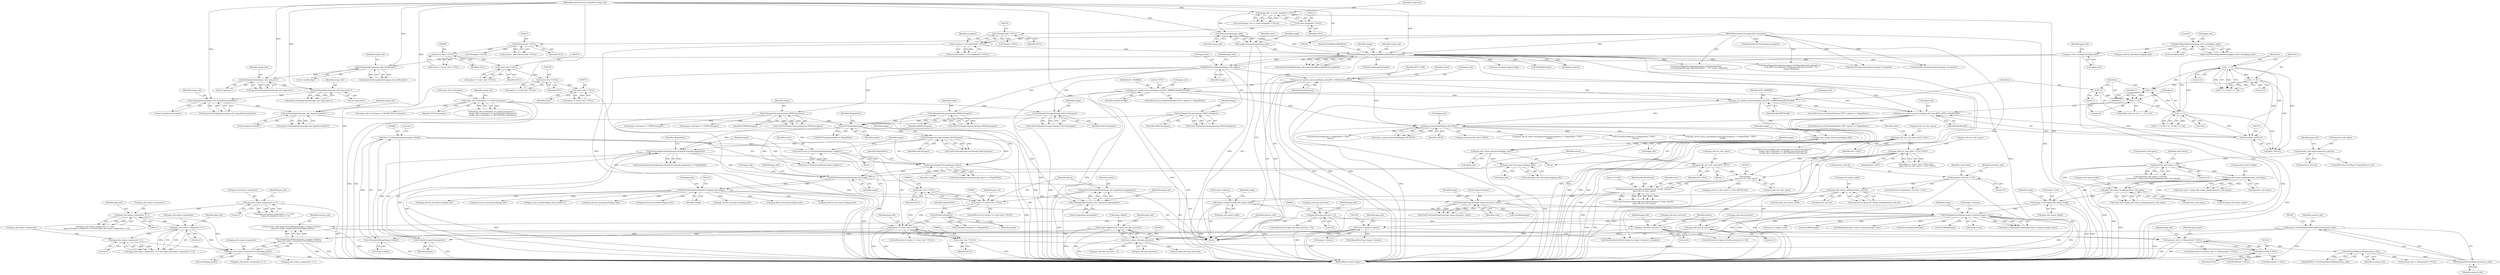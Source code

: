 digraph "0_ImageMagick_58cf5bf4fade82e3b510e8f3463a967278a3e410@pointer" {
"1001842" [label="(Call,memory_info=RelinquishVirtualMemory(memory_info))"];
"1001844" [label="(Call,RelinquishVirtualMemory(memory_info))"];
"1001136" [label="(Call,GetVirtualMemoryBlob(memory_info))"];
"1001120" [label="(Call,memory_info == (MemoryInfo *) NULL)"];
"1001104" [label="(Call,memory_info=AcquireVirtualMemory((size_t) image->columns,\n    jpeg_info.output_components*sizeof(*jpeg_pixels)))"];
"1001106" [label="(Call,AcquireVirtualMemory((size_t) image->columns,\n    jpeg_info.output_components*sizeof(*jpeg_pixels)))"];
"1001107" [label="(Call,(size_t) image->columns)"];
"1001054" [label="(Call,SetImageExtent(image,image->columns,image->rows))"];
"1001031" [label="(Call,SetImageProperty(image,\"jpeg:colorspace\",value))"];
"1001014" [label="(Call,JPEGSetImageSamplingFactor(&jpeg_info,image))"];
"1001010" [label="(Call,JPEGSetImageQuality(&jpeg_info,image))"];
"1000828" [label="(Call,jpeg_start_decompress(&jpeg_info))"];
"1000385" [label="(Call,jpeg_read_header(&jpeg_info,TRUE))"];
"1000372" [label="(Call,jpeg_set_marker_processor(&jpeg_info,(int) (JPEG_APP0+i),ReadProfile))"];
"1000329" [label="(Call,jpeg_set_marker_processor(&jpeg_info,ICC_MARKER,ReadICCProfile))"];
"1000313" [label="(Call,jpeg_set_marker_processor(&jpeg_info,JPEG_COM,ReadComment))"];
"1000309" [label="(Call,JPEGSourceManager(&jpeg_info,image))"];
"1000306" [label="(Call,jpeg_create_decompress(&jpeg_info))"];
"1000207" [label="(Call,ResetMagickMemory(&jpeg_info,0,sizeof(jpeg_info)))"];
"1000179" [label="(Call,OpenBlob(image_info,image,ReadBinaryBlobMode,exception))"];
"1000175" [label="(Call,AcquireImage(image_info))"];
"1000129" [label="(Call,image_info != (const ImageInfo *) NULL)"];
"1000108" [label="(MethodParameterIn,const ImageInfo *image_info)"];
"1000131" [label="(Call,(const ImageInfo *) NULL)"];
"1000173" [label="(Call,image=AcquireImage(image_info))"];
"1000156" [label="(Call,exception != (ExceptionInfo *) NULL)"];
"1000109" [label="(MethodParameterIn,ExceptionInfo *exception)"];
"1000158" [label="(Call,(ExceptionInfo *) NULL)"];
"1000340" [label="(Call,jpeg_set_marker_processor(&jpeg_info,IPTC_MARKER,ReadIPTCProfile))"];
"1000375" [label="(Call,(int) (JPEG_APP0+i))"];
"1000360" [label="(Call,i != 13)"];
"1000356" [label="(Call,i != 2)"];
"1000349" [label="(Call,i < 16)"];
"1000352" [label="(Call,i++)"];
"1000363" [label="(Call,i != 14)"];
"1000346" [label="(Call,i=1)"];
"1000600" [label="(Call,jpeg_calc_output_dimensions(&jpeg_info))"];
"1000528" [label="(Call,jpeg_calc_output_dimensions(&jpeg_info))"];
"1000894" [label="(Call,IsITUFaxImage(image))"];
"1000880" [label="(Call,SetImageColorspace(image,YCbCrColorspace))"];
"1000391" [label="(Call,image_info->colorspace == YCbCrColorspace)"];
"1000864" [label="(Call,SetImageColorspace(image,sRGBColorspace))"];
"1000872" [label="(Call,SetImageColorspace(image,GRAYColorspace))"];
"1000888" [label="(Call,SetImageColorspace(image,CMYKColorspace))"];
"1000950" [label="(Call,AcquireImageColormap(image,colors))"];
"1000916" [label="(Call,AcquireImageColormap(image,StringToUnsignedLong(option)))"];
"1000900" [label="(Call,SetImageColorspace(image,LabColorspace))"];
"1000918" [label="(Call,StringToUnsignedLong(option))"];
"1000909" [label="(Call,option != (const char *) NULL)"];
"1000810" [label="(Call,option != (const char *) NULL)"];
"1000804" [label="(Call,option=GetImageOption(image_info,\"jpeg:fancy-upsampling\"))"];
"1000806" [label="(Call,GetImageOption(image_info,\"jpeg:fancy-upsampling\"))"];
"1000724" [label="(Call,GetImageOption(image_info,\"jpeg:dct-method\"))"];
"1000697" [label="(Call,GetImageOption(image_info,\"jpeg:block-smoothing\"))"];
"1000672" [label="(Call,GetImageOption(image_info,\"jpeg:colors\"))"];
"1000490" [label="(Call,GetImageOption(image_info,\"jpeg:size\"))"];
"1000320" [label="(Call,GetImageOption(image_info,\"profile:skip\"))"];
"1000812" [label="(Call,(const char *) NULL)"];
"1000730" [label="(Call,(const char *) NULL)"];
"1000703" [label="(Call,(const char *) NULL)"];
"1000678" [label="(Call,(const char *) NULL)"];
"1000497" [label="(Call,(const char *) NULL)"];
"1000232" [label="(Call,(MemoryInfo *) NULL)"];
"1000821" [label="(Call,IsStringTrue(option))"];
"1000911" [label="(Call,(const char *) NULL)"];
"1000938" [label="(Call,colors=(size_t) GetQuantumRange(image->depth)+1)"];
"1000941" [label="(Call,(size_t) GetQuantumRange(image->depth))"];
"1000943" [label="(Call,GetQuantumRange(image->depth))"];
"1000845" [label="(Call,image->depth=(size_t) jpeg_info.data_precision)"];
"1000849" [label="(Call,(size_t) jpeg_info.data_precision)"];
"1000660" [label="(Call,jpeg_info.data_precision == 16)"];
"1000643" [label="(Call,jpeg_info.data_precision > 8)"];
"1000665" [label="(Call,jpeg_info.data_precision=12)"];
"1001020" [label="(Call,FormatLocaleString(value,MaxTextExtent,\"%.20g\",(double)\n    jpeg_info.out_color_space))"];
"1001024" [label="(Call,(double)\n    jpeg_info.out_color_space)"];
"1000903" [label="(Call,jpeg_info.out_color_space=JCS_YCbCr)"];
"1000500" [label="(Call,jpeg_info.out_color_space != JCS_YCbCr)"];
"1000407" [label="(Call,jpeg_info.out_color_space=JCS_YCbCr)"];
"1000831" [label="(Call,image->columns=jpeg_info.output_width)"];
"1000556" [label="(Call,jpeg_info.output_width/geometry_info.rho)"];
"1000549" [label="(Call,geometry_info.rho != 0.0)"];
"1000838" [label="(Call,image->rows=jpeg_info.output_height)"];
"1000572" [label="(Call,jpeg_info.output_height/geometry_info.sigma)"];
"1000565" [label="(Call,geometry_info.sigma != 0.0)"];
"1000521" [label="(Call,geometry_info.sigma=geometry_info.rho)"];
"1000581" [label="(Call,jpeg_info.output_height/geometry_info.sigma)"];
"1001112" [label="(Call,jpeg_info.output_components*sizeof(*jpeg_pixels))"];
"1001087" [label="(Call,jpeg_info.output_components != 3)"];
"1001081" [label="(Call,jpeg_info.output_components != 1)"];
"1000926" [label="(Call,jpeg_info.output_components == 1)"];
"1001092" [label="(Call,jpeg_info.output_components != 4)"];
"1001122" [label="(Call,(MemoryInfo *) NULL)"];
"1000943" [label="(Call,GetQuantumRange(image->depth))"];
"1001134" [label="(Call,(JSAMPLE *) GetVirtualMemoryBlob(memory_info))"];
"1000315" [label="(Identifier,jpeg_info)"];
"1000673" [label="(Identifier,image_info)"];
"1000835" [label="(Call,jpeg_info.output_width)"];
"1001853" [label="(MethodReturn,static Image *)"];
"1000556" [label="(Call,jpeg_info.output_width/geometry_info.rho)"];
"1000373" [label="(Call,&jpeg_info)"];
"1000395" [label="(Identifier,YCbCrColorspace)"];
"1000928" [label="(Identifier,jpeg_info)"];
"1000667" [label="(Identifier,jpeg_info)"];
"1001094" [label="(Identifier,jpeg_info)"];
"1000521" [label="(Call,geometry_info.sigma=geometry_info.rho)"];
"1000497" [label="(Call,(const char *) NULL)"];
"1001098" [label="(Call,jpeg_destroy_decompress(&jpeg_info))"];
"1001109" [label="(Call,image->columns)"];
"1000334" [label="(ControlStructure,if (IsOptionMember(\"IPTC\",option) == MagickFalse))"];
"1001067" [label="(Call,jpeg_destroy_decompress(&jpeg_info))"];
"1001087" [label="(Call,jpeg_info.output_components != 3)"];
"1000386" [label="(Call,&jpeg_info)"];
"1000525" [label="(Call,geometry_info.rho)"];
"1000392" [label="(Call,image_info->colorspace)"];
"1000919" [label="(Identifier,option)"];
"1000949" [label="(Call,AcquireImageColormap(image,colors) == MagickFalse)"];
"1000842" [label="(Call,jpeg_info.output_height)"];
"1000811" [label="(Identifier,option)"];
"1000953" [label="(Identifier,MagickFalse)"];
"1000579" [label="(Call,scale_factor=jpeg_info.output_height/geometry_info.sigma)"];
"1000581" [label="(Call,jpeg_info.output_height/geometry_info.sigma)"];
"1000682" [label="(Call,jpeg_info.quantize_colors=TRUE)"];
"1000888" [label="(Call,SetImageColorspace(image,CMYKColorspace))"];
"1000211" [label="(Call,sizeof(jpeg_info))"];
"1000323" [label="(ControlStructure,if (IsOptionMember(\"ICC\",option) == MagickFalse))"];
"1000353" [label="(Identifier,i)"];
"1000699" [label="(Literal,\"jpeg:block-smoothing\")"];
"1000560" [label="(Call,geometry_info.rho)"];
"1000806" [label="(Call,GetImageOption(image_info,\"jpeg:fancy-upsampling\"))"];
"1000642" [label="(ControlStructure,if (jpeg_info.data_precision > 8))"];
"1000383" [label="(Call,(ssize_t) jpeg_read_header(&jpeg_info,TRUE))"];
"1001018" [label="(Call,(void) FormatLocaleString(value,MaxTextExtent,\"%.20g\",(double)\n    jpeg_info.out_color_space))"];
"1000358" [label="(Literal,2)"];
"1000337" [label="(Literal,\"IPTC\")"];
"1000566" [label="(Call,geometry_info.sigma)"];
"1000821" [label="(Call,IsStringTrue(option))"];
"1000129" [label="(Call,image_info != (const ImageInfo *) NULL)"];
"1000659" [label="(ControlStructure,if (jpeg_info.data_precision == 16))"];
"1000706" [label="(Call,jpeg_info.do_block_smoothing=IsStringTrue(option) != MagickFalse ? TRUE :\n      FALSE)"];
"1000314" [label="(Call,&jpeg_info)"];
"1000344" [label="(Identifier,ReadIPTCProfile)"];
"1000917" [label="(Identifier,image)"];
"1000872" [label="(Call,SetImageColorspace(image,GRAYColorspace))"];
"1000234" [label="(Identifier,NULL)"];
"1001120" [label="(Call,memory_info == (MemoryInfo *) NULL)"];
"1001848" [label="(Call,CloseBlob(image))"];
"1001128" [label="(Identifier,jpeg_info)"];
"1000904" [label="(Call,jpeg_info.out_color_space)"];
"1000515" [label="(ControlStructure,if ((flags & SigmaValue) == 0))"];
"1000411" [label="(Identifier,JCS_YCbCr)"];
"1001112" [label="(Call,jpeg_info.output_components*sizeof(*jpeg_pixels))"];
"1000530" [label="(Identifier,jpeg_info)"];
"1000951" [label="(Identifier,image)"];
"1000665" [label="(Call,jpeg_info.data_precision=12)"];
"1000490" [label="(Call,GetImageOption(image_info,\"jpeg:size\"))"];
"1000728" [label="(Call,option != (const char *) NULL)"];
"1001059" [label="(Call,image->rows)"];
"1000528" [label="(Call,jpeg_calc_output_dimensions(&jpeg_info))"];
"1000340" [label="(Call,jpeg_set_marker_processor(&jpeg_info,IPTC_MARKER,ReadIPTCProfile))"];
"1001096" [label="(Literal,4)"];
"1000909" [label="(Call,option != (const char *) NULL)"];
"1000804" [label="(Call,option=GetImageOption(image_info,\"jpeg:fancy-upsampling\"))"];
"1000829" [label="(Call,&jpeg_info)"];
"1000311" [label="(Identifier,jpeg_info)"];
"1000913" [label="(Identifier,NULL)"];
"1001373" [label="(Call,jpeg_read_scanlines(&jpeg_info,scanline,1))"];
"1001121" [label="(Identifier,memory_info)"];
"1000882" [label="(Identifier,YCbCrColorspace)"];
"1000725" [label="(Identifier,image_info)"];
"1000839" [label="(Call,image->rows)"];
"1000643" [label="(Call,jpeg_info.data_precision > 8)"];
"1000840" [label="(Identifier,image)"];
"1000644" [label="(Call,jpeg_info.data_precision)"];
"1000492" [label="(Literal,\"jpeg:size\")"];
"1001136" [label="(Call,GetVirtualMemoryBlob(memory_info))"];
"1000133" [label="(Identifier,NULL)"];
"1000726" [label="(Literal,\"jpeg:dct-method\")"];
"1001000" [label="(Call,(int) jpeg_info.output_width)"];
"1001107" [label="(Call,(size_t) image->columns)"];
"1000205" [label="(Call,(void) ResetMagickMemory(&jpeg_info,0,sizeof(jpeg_info)))"];
"1000661" [label="(Call,jpeg_info.data_precision)"];
"1000730" [label="(Call,(const char *) NULL)"];
"1000910" [label="(Identifier,option)"];
"1001113" [label="(Call,jpeg_info.output_components)"];
"1000316" [label="(Identifier,JPEG_COM)"];
"1000351" [label="(Literal,16)"];
"1000499" [label="(Identifier,NULL)"];
"1000307" [label="(Call,&jpeg_info)"];
"1001070" [label="(Call,InheritException(exception,&image->exception))"];
"1000363" [label="(Call,i != 14)"];
"1000807" [label="(Identifier,image_info)"];
"1000831" [label="(Call,image->columns=jpeg_info.output_width)"];
"1001147" [label="(Call,memory_info != (MemoryInfo *) NULL)"];
"1001032" [label="(Identifier,image)"];
"1000927" [label="(Call,jpeg_info.output_components)"];
"1000375" [label="(Call,(int) (JPEG_APP0+i))"];
"1000191" [label="(Call,DestroyImageList(image))"];
"1001042" [label="(Call,jpeg_destroy_decompress(&jpeg_info))"];
"1001156" [label="(Call,jpeg_destroy_decompress(&jpeg_info))"];
"1001397" [label="(Call,QueueAuthenticPixels(image,0,y,image->columns,1,exception))"];
"1000529" [label="(Call,&jpeg_info)"];
"1001080" [label="(Call,(jpeg_info.output_components != 1) &&\n      (jpeg_info.output_components != 3) && (jpeg_info.output_components != 4))"];
"1000925" [label="(Call,(jpeg_info.output_components == 1) &&\n      (jpeg_info.quantize_colors == 0))"];
"1000810" [label="(Call,option != (const char *) NULL)"];
"1000647" [label="(Literal,8)"];
"1000182" [label="(Identifier,ReadBinaryBlobMode)"];
"1000732" [label="(Identifier,NULL)"];
"1000832" [label="(Call,image->columns)"];
"1000491" [label="(Identifier,image_info)"];
"1000940" [label="(Call,(size_t) GetQuantumRange(image->depth)+1)"];
"1001015" [label="(Call,&jpeg_info)"];
"1001104" [label="(Call,memory_info=AcquireVirtualMemory((size_t) image->columns,\n    jpeg_info.output_components*sizeof(*jpeg_pixels)))"];
"1001093" [label="(Call,jpeg_info.output_components)"];
"1000348" [label="(Literal,1)"];
"1001052" [label="(Call,status=SetImageExtent(image,image->columns,image->rows))"];
"1000900" [label="(Call,SetImageColorspace(image,LabColorspace))"];
"1000382" [label="(Identifier,i)"];
"1000341" [label="(Call,&jpeg_info)"];
"1000695" [label="(Call,option=GetImageOption(image_info,\"jpeg:block-smoothing\"))"];
"1000710" [label="(Call,IsStringTrue(option) != MagickFalse ? TRUE :\n      FALSE)"];
"1000130" [label="(Identifier,image_info)"];
"1001845" [label="(Identifier,memory_info)"];
"1000916" [label="(Call,AcquireImageColormap(image,StringToUnsignedLong(option)))"];
"1000820" [label="(Call,IsStringTrue(option) != MagickFalse)"];
"1001010" [label="(Call,JPEGSetImageQuality(&jpeg_info,image))"];
"1000898" [label="(Call,(void) SetImageColorspace(image,LabColorspace))"];
"1000907" [label="(Identifier,JCS_YCbCr)"];
"1000678" [label="(Call,(const char *) NULL)"];
"1000870" [label="(Call,(void) SetImageColorspace(image,GRAYColorspace))"];
"1000847" [label="(Identifier,image)"];
"1000846" [label="(Call,image->depth)"];
"1001029" [label="(Call,(void) SetImageProperty(image,\"jpeg:colorspace\",value))"];
"1000805" [label="(Identifier,option)"];
"1000893" [label="(Call,IsITUFaxImage(image) != MagickFalse)"];
"1000181" [label="(Identifier,image)"];
"1001106" [label="(Call,AcquireVirtualMemory((size_t) image->columns,\n    jpeg_info.output_components*sizeof(*jpeg_pixels)))"];
"1000864" [label="(Call,SetImageColorspace(image,sRGBColorspace))"];
"1000356" [label="(Call,i != 2)"];
"1001011" [label="(Call,&jpeg_info)"];
"1000319" [label="(Identifier,option)"];
"1001021" [label="(Identifier,value)"];
"1000343" [label="(Identifier,IPTC_MARKER)"];
"1000703" [label="(Call,(const char *) NULL)"];
"1000210" [label="(Literal,0)"];
"1000391" [label="(Call,image_info->colorspace == YCbCrColorspace)"];
"1000672" [label="(Call,GetImageOption(image_info,\"jpeg:colors\"))"];
"1001005" [label="(Call,(int) jpeg_info.output_height)"];
"1000671" [label="(Identifier,option)"];
"1000650" [label="(Call,ThrowMagickException(exception,GetMagickModule(),OptionError,\n      \"12-bit JPEG not supported. Reducing pixel data to 8 bits\",\"`%s'\",\n      image->filename))"];
"1000208" [label="(Call,&jpeg_info)"];
"1001091" [label="(Literal,3)"];
"1000109" [label="(MethodParameterIn,ExceptionInfo *exception)"];
"1001105" [label="(Identifier,memory_info)"];
"1000360" [label="(Call,i != 13)"];
"1000355" [label="(Call,(i != 2) && (i != 13) && (i != 14))"];
"1001023" [label="(Literal,\"%.20g\")"];
"1000313" [label="(Call,jpeg_set_marker_processor(&jpeg_info,JPEG_COM,ReadComment))"];
"1000936" [label="(Block,)"];
"1001114" [label="(Identifier,jpeg_info)"];
"1000289" [label="(Call,InheritException(exception,&image->exception))"];
"1001014" [label="(Call,JPEGSetImageSamplingFactor(&jpeg_info,image))"];
"1000669" [label="(Literal,12)"];
"1000505" [label="(Block,)"];
"1000310" [label="(Call,&jpeg_info)"];
"1000500" [label="(Call,jpeg_info.out_color_space != JCS_YCbCr)"];
"1000947" [label="(Literal,1)"];
"1000862" [label="(Call,(void) SetImageColorspace(image,sRGBColorspace))"];
"1000600" [label="(Call,jpeg_calc_output_dimensions(&jpeg_info))"];
"1000573" [label="(Call,jpeg_info.output_height)"];
"1000110" [label="(Block,)"];
"1000701" [label="(Call,option != (const char *) NULL)"];
"1000664" [label="(Literal,16)"];
"1001089" [label="(Identifier,jpeg_info)"];
"1000155" [label="(Call,assert(exception != (ExceptionInfo *) NULL))"];
"1000345" [label="(ControlStructure,for (i=1; i < 16; i++))"];
"1000346" [label="(Call,i=1)"];
"1000413" [label="(Identifier,units)"];
"1000808" [label="(Literal,\"jpeg:fancy-upsampling\")"];
"1000108" [label="(MethodParameterIn,const ImageInfo *image_info)"];
"1001026" [label="(Call,jpeg_info.out_color_space)"];
"1000357" [label="(Identifier,i)"];
"1000569" [label="(Literal,0.0)"];
"1000557" [label="(Call,jpeg_info.output_width)"];
"1001031" [label="(Call,SetImageProperty(image,\"jpeg:colorspace\",value))"];
"1000555" [label="(Identifier,scale_factor)"];
"1000572" [label="(Call,jpeg_info.output_height/geometry_info.sigma)"];
"1000207" [label="(Call,ResetMagickMemory(&jpeg_info,0,sizeof(jpeg_info)))"];
"1000908" [label="(ControlStructure,if (option != (const char *) NULL))"];
"1001081" [label="(Call,jpeg_info.output_components != 1)"];
"1000407" [label="(Call,jpeg_info.out_color_space=JCS_YCbCr)"];
"1000660" [label="(Call,jpeg_info.data_precision == 16)"];
"1001034" [label="(Identifier,value)"];
"1000676" [label="(Call,option != (const char *) NULL)"];
"1000989" [label="(Call,(int) jpeg_info.data_precision)"];
"1000548" [label="(ControlStructure,if (geometry_info.rho != 0.0))"];
"1000501" [label="(Call,jpeg_info.out_color_space)"];
"1000321" [label="(Identifier,image_info)"];
"1000176" [label="(Identifier,image_info)"];
"1001116" [label="(Call,sizeof(*jpeg_pixels))"];
"1000815" [label="(Call,jpeg_info.do_fancy_upsampling=IsStringTrue(option) != MagickFalse ? TRUE :\n      FALSE)"];
"1000902" [label="(Identifier,LabColorspace)"];
"1000361" [label="(Identifier,i)"];
"1001092" [label="(Call,jpeg_info.output_components != 4)"];
"1001020" [label="(Call,FormatLocaleString(value,MaxTextExtent,\"%.20g\",(double)\n    jpeg_info.out_color_space))"];
"1000366" [label="(ControlStructure,if (IsOptionMember(\"APP\",option) == MagickFalse))"];
"1000939" [label="(Identifier,colors)"];
"1000697" [label="(Call,GetImageOption(image_info,\"jpeg:block-smoothing\"))"];
"1001122" [label="(Call,(MemoryInfo *) NULL)"];
"1001022" [label="(Identifier,MaxTextExtent)"];
"1001673" [label="(Call,image->colorspace != CMYKColorspace)"];
"1000160" [label="(Identifier,NULL)"];
"1000889" [label="(Identifier,image)"];
"1001418" [label="(Call,jpeg_info.data_precision > 8)"];
"1000232" [label="(Call,(MemoryInfo *) NULL)"];
"1000880" [label="(Call,SetImageColorspace(image,YCbCrColorspace))"];
"1000606" [label="(Identifier,image)"];
"1000359" [label="(Call,(i != 13) && (i != 14))"];
"1000567" [label="(Identifier,geometry_info)"];
"1000585" [label="(Call,geometry_info.sigma)"];
"1001625" [label="(Call,jpeg_info.output_components == 1)"];
"1001055" [label="(Identifier,image)"];
"1000662" [label="(Identifier,jpeg_info)"];
"1000886" [label="(Call,(void) SetImageColorspace(image,CMYKColorspace))"];
"1000553" [label="(Literal,0.0)"];
"1000372" [label="(Call,jpeg_set_marker_processor(&jpeg_info,(int) (JPEG_APP0+i),ReadProfile))"];
"1000809" [label="(ControlStructure,if (option != (const char *) NULL))"];
"1000533" [label="(Identifier,image)"];
"1001166" [label="(Call,(MagickSizeType) image->columns)"];
"1001013" [label="(Identifier,image)"];
"1000322" [label="(Literal,\"profile:skip\")"];
"1001126" [label="(Call,jpeg_destroy_decompress(&jpeg_info))"];
"1001438" [label="(Call,jpeg_info.output_components == 1)"];
"1000235" [label="(Call,error_manager.image=image)"];
"1001082" [label="(Call,jpeg_info.output_components)"];
"1000674" [label="(Literal,\"jpeg:colors\")"];
"1000849" [label="(Call,(size_t) jpeg_info.data_precision)"];
"1000564" [label="(Call,(geometry_info.sigma != 0.0) &&\n          (scale_factor > (jpeg_info.output_height/geometry_info.sigma)))"];
"1000495" [label="(Call,option != (const char *) NULL)"];
"1000230" [label="(Call,memory_info=(MemoryInfo *) NULL)"];
"1000347" [label="(Identifier,i)"];
"1000349" [label="(Call,i < 16)"];
"1000926" [label="(Call,jpeg_info.output_components == 1)"];
"1000399" [label="(Identifier,image_info)"];
"1000269" [label="(Call,CloseBlob(image))"];
"1000817" [label="(Identifier,jpeg_info)"];
"1001836" [label="(Call,jpeg_finish_decompress(&jpeg_info))"];
"1000698" [label="(Identifier,image_info)"];
"1000814" [label="(Identifier,NULL)"];
"1000175" [label="(Call,AcquireImage(image_info))"];
"1000504" [label="(Identifier,JCS_YCbCr)"];
"1000179" [label="(Call,OpenBlob(image_info,image,ReadBinaryBlobMode,exception))"];
"1000950" [label="(Call,AcquireImageColormap(image,colors))"];
"1001085" [label="(Literal,1)"];
"1001492" [label="(Call,image->colorspace != CMYKColorspace)"];
"1001360" [label="(Call,(ssize_t) image->rows)"];
"1000178" [label="(Identifier,status)"];
"1000895" [label="(Identifier,image)"];
"1000851" [label="(Call,jpeg_info.data_precision)"];
"1001149" [label="(Call,(MemoryInfo *) NULL)"];
"1000724" [label="(Call,GetImageOption(image_info,\"jpeg:dct-method\"))"];
"1000911" [label="(Call,(const char *) NULL)"];
"1000576" [label="(Call,geometry_info.sigma)"];
"1000722" [label="(Call,option=GetImageOption(image_info,\"jpeg:dct-method\"))"];
"1001024" [label="(Call,(double)\n    jpeg_info.out_color_space)"];
"1000897" [label="(Block,)"];
"1001839" [label="(Call,jpeg_destroy_decompress(&jpeg_info))"];
"1000930" [label="(Literal,1)"];
"1000333" [label="(Identifier,ReadICCProfile)"];
"1000570" [label="(Call,scale_factor > (jpeg_info.output_height/geometry_info.sigma))"];
"1000938" [label="(Call,colors=(size_t) GetQuantumRange(image->depth)+1)"];
"1000878" [label="(Call,(void) SetImageColorspace(image,YCbCrColorspace))"];
"1000873" [label="(Identifier,image)"];
"1000320" [label="(Call,GetImageOption(image_info,\"profile:skip\"))"];
"1000397" [label="(Call,image_info->colorspace == Rec601YCbCrColorspace)"];
"1000819" [label="(Call,IsStringTrue(option) != MagickFalse ? TRUE :\n      FALSE)"];
"1001056" [label="(Call,image->columns)"];
"1000915" [label="(Call,AcquireImageColormap(image,StringToUnsignedLong(option)) == MagickFalse)"];
"1000317" [label="(Identifier,ReadComment)"];
"1000377" [label="(Call,JPEG_APP0+i)"];
"1000177" [label="(Call,status=OpenBlob(image_info,image,ReadBinaryBlobMode,exception))"];
"1000131" [label="(Call,(const ImageInfo *) NULL)"];
"1000705" [label="(Identifier,NULL)"];
"1001088" [label="(Call,jpeg_info.output_components)"];
"1000248" [label="(Call,jpeg_destroy_decompress(&jpeg_info))"];
"1000329" [label="(Call,jpeg_set_marker_processor(&jpeg_info,ICC_MARKER,ReadICCProfile))"];
"1000385" [label="(Call,jpeg_read_header(&jpeg_info,TRUE))"];
"1000350" [label="(Identifier,i)"];
"1001844" [label="(Call,RelinquishVirtualMemory(memory_info))"];
"1000157" [label="(Identifier,exception)"];
"1000488" [label="(Call,option=GetImageOption(image_info,\"jpeg:size\"))"];
"1000865" [label="(Identifier,image)"];
"1001086" [label="(Call,(jpeg_info.output_components != 3) && (jpeg_info.output_components != 4))"];
"1000571" [label="(Identifier,scale_factor)"];
"1001133" [label="(Identifier,jpeg_pixels)"];
"1000941" [label="(Call,(size_t) GetQuantumRange(image->depth))"];
"1000856" [label="(Identifier,jpeg_info)"];
"1000550" [label="(Call,geometry_info.rho)"];
"1000565" [label="(Call,geometry_info.sigma != 0.0)"];
"1000920" [label="(Identifier,MagickFalse)"];
"1000390" [label="(Call,(image_info->colorspace == YCbCrColorspace) ||\n      (image_info->colorspace == Rec601YCbCrColorspace) ||\n      (image_info->colorspace == Rec709YCbCrColorspace))"];
"1000845" [label="(Call,image->depth=(size_t) jpeg_info.data_precision)"];
"1000903" [label="(Call,jpeg_info.out_color_space=JCS_YCbCr)"];
"1000838" [label="(Call,image->rows=jpeg_info.output_height)"];
"1000680" [label="(Identifier,NULL)"];
"1001842" [label="(Call,memory_info=RelinquishVirtualMemory(memory_info))"];
"1000823" [label="(Identifier,MagickFalse)"];
"1000944" [label="(Call,image->depth)"];
"1000494" [label="(Call,(option != (const char *) NULL) &&\n      (jpeg_info.out_color_space != JCS_YCbCr))"];
"1000894" [label="(Call,IsITUFaxImage(image))"];
"1000352" [label="(Call,i++)"];
"1001124" [label="(Identifier,NULL)"];
"1000881" [label="(Identifier,image)"];
"1001382" [label="(Call,ThrowMagickException(exception,GetMagickModule(),\n          CorruptImageWarning,\"SkipToSyncByte\",\"`%s'\",image->filename))"];
"1000826" [label="(Call,(void) jpeg_start_decompress(&jpeg_info))"];
"1000896" [label="(Identifier,MagickFalse)"];
"1000194" [label="(Call,(Image *) NULL)"];
"1000554" [label="(Call,scale_factor=jpeg_info.output_width/geometry_info.rho)"];
"1000901" [label="(Identifier,image)"];
"1000601" [label="(Call,&jpeg_info)"];
"1001033" [label="(Literal,\"jpeg:colorspace\")"];
"1000128" [label="(Call,assert(image_info != (const ImageInfo *) NULL))"];
"1000306" [label="(Call,jpeg_create_decompress(&jpeg_info))"];
"1000670" [label="(Call,option=GetImageOption(image_info,\"jpeg:colors\"))"];
"1001047" [label="(Call,CloseBlob(image))"];
"1000812" [label="(Call,(const char *) NULL)"];
"1001017" [label="(Identifier,image)"];
"1000362" [label="(Literal,13)"];
"1000666" [label="(Call,jpeg_info.data_precision)"];
"1000330" [label="(Call,&jpeg_info)"];
"1001137" [label="(Identifier,memory_info)"];
"1000918" [label="(Call,StringToUnsignedLong(option))"];
"1001054" [label="(Call,SetImageExtent(image,image->columns,image->rows))"];
"1000389" [label="(ControlStructure,if ((image_info->colorspace == YCbCrColorspace) ||\n      (image_info->colorspace == Rec601YCbCrColorspace) ||\n      (image_info->colorspace == Rec709YCbCrColorspace)))"];
"1000408" [label="(Call,jpeg_info.out_color_space)"];
"1000549" [label="(Call,geometry_info.rho != 0.0)"];
"1000180" [label="(Identifier,image_info)"];
"1001792" [label="(Call,SyncAuthenticPixels(image,exception))"];
"1001161" [label="(Call,CloseBlob(image))"];
"1000173" [label="(Call,image=AcquireImage(image_info))"];
"1000890" [label="(Identifier,CMYKColorspace)"];
"1001201" [label="(Call,jpeg_info.out_color_space == JCS_GRAYSCALE)"];
"1001165" [label="(Call,(MagickSizeType) image->columns*image->rows)"];
"1000933" [label="(Identifier,jpeg_info)"];
"1000158" [label="(Call,(ExceptionInfo *) NULL)"];
"1000828" [label="(Call,jpeg_start_decompress(&jpeg_info))"];
"1000312" [label="(Identifier,image)"];
"1000866" [label="(Identifier,sRGBColorspace)"];
"1000822" [label="(Identifier,option)"];
"1000309" [label="(Call,JPEGSourceManager(&jpeg_info,image))"];
"1000380" [label="(Identifier,ReadProfile)"];
"1001843" [label="(Identifier,memory_info)"];
"1000318" [label="(Call,option=GetImageOption(image_info,\"profile:skip\"))"];
"1000256" [label="(Call,(StringInfo *) NULL)"];
"1000365" [label="(Literal,14)"];
"1000364" [label="(Identifier,i)"];
"1000174" [label="(Identifier,image)"];
"1000874" [label="(Identifier,GRAYColorspace)"];
"1000522" [label="(Call,geometry_info.sigma)"];
"1000388" [label="(Identifier,TRUE)"];
"1001119" [label="(ControlStructure,if (memory_info == (MemoryInfo *) NULL))"];
"1001077" [label="(Call,DestroyImageList(image))"];
"1000952" [label="(Identifier,colors)"];
"1001016" [label="(Identifier,jpeg_info)"];
"1000332" [label="(Identifier,ICC_MARKER)"];
"1000156" [label="(Call,exception != (ExceptionInfo *) NULL)"];
"1000183" [label="(Identifier,exception)"];
"1001409" [label="(Call,(PixelPacket *) NULL)"];
"1000582" [label="(Call,jpeg_info.output_height)"];
"1001842" -> "1000110"  [label="AST: "];
"1001842" -> "1001844"  [label="CFG: "];
"1001843" -> "1001842"  [label="AST: "];
"1001844" -> "1001842"  [label="AST: "];
"1001847" -> "1001842"  [label="CFG: "];
"1001842" -> "1001853"  [label="DDG: "];
"1001842" -> "1001853"  [label="DDG: "];
"1001844" -> "1001842"  [label="DDG: "];
"1001844" -> "1001845"  [label="CFG: "];
"1001845" -> "1001844"  [label="AST: "];
"1001136" -> "1001844"  [label="DDG: "];
"1001136" -> "1001134"  [label="AST: "];
"1001136" -> "1001137"  [label="CFG: "];
"1001137" -> "1001136"  [label="AST: "];
"1001134" -> "1001136"  [label="CFG: "];
"1001136" -> "1001134"  [label="DDG: "];
"1001120" -> "1001136"  [label="DDG: "];
"1001136" -> "1001147"  [label="DDG: "];
"1001120" -> "1001119"  [label="AST: "];
"1001120" -> "1001122"  [label="CFG: "];
"1001121" -> "1001120"  [label="AST: "];
"1001122" -> "1001120"  [label="AST: "];
"1001128" -> "1001120"  [label="CFG: "];
"1001133" -> "1001120"  [label="CFG: "];
"1001120" -> "1001853"  [label="DDG: "];
"1001120" -> "1001853"  [label="DDG: "];
"1001104" -> "1001120"  [label="DDG: "];
"1001122" -> "1001120"  [label="DDG: "];
"1001104" -> "1000110"  [label="AST: "];
"1001104" -> "1001106"  [label="CFG: "];
"1001105" -> "1001104"  [label="AST: "];
"1001106" -> "1001104"  [label="AST: "];
"1001121" -> "1001104"  [label="CFG: "];
"1001104" -> "1001853"  [label="DDG: "];
"1001106" -> "1001104"  [label="DDG: "];
"1001106" -> "1001104"  [label="DDG: "];
"1001106" -> "1001112"  [label="CFG: "];
"1001107" -> "1001106"  [label="AST: "];
"1001112" -> "1001106"  [label="AST: "];
"1001106" -> "1001853"  [label="DDG: "];
"1001106" -> "1001853"  [label="DDG: "];
"1001107" -> "1001106"  [label="DDG: "];
"1001112" -> "1001106"  [label="DDG: "];
"1001107" -> "1001109"  [label="CFG: "];
"1001108" -> "1001107"  [label="AST: "];
"1001109" -> "1001107"  [label="AST: "];
"1001114" -> "1001107"  [label="CFG: "];
"1001107" -> "1001853"  [label="DDG: "];
"1001054" -> "1001107"  [label="DDG: "];
"1001107" -> "1001166"  [label="DDG: "];
"1001107" -> "1001397"  [label="DDG: "];
"1001054" -> "1001052"  [label="AST: "];
"1001054" -> "1001059"  [label="CFG: "];
"1001055" -> "1001054"  [label="AST: "];
"1001056" -> "1001054"  [label="AST: "];
"1001059" -> "1001054"  [label="AST: "];
"1001052" -> "1001054"  [label="CFG: "];
"1001054" -> "1001853"  [label="DDG: "];
"1001054" -> "1001853"  [label="DDG: "];
"1001054" -> "1001052"  [label="DDG: "];
"1001054" -> "1001052"  [label="DDG: "];
"1001054" -> "1001052"  [label="DDG: "];
"1001031" -> "1001054"  [label="DDG: "];
"1000831" -> "1001054"  [label="DDG: "];
"1000838" -> "1001054"  [label="DDG: "];
"1001054" -> "1001077"  [label="DDG: "];
"1001054" -> "1001161"  [label="DDG: "];
"1001054" -> "1001165"  [label="DDG: "];
"1001054" -> "1001360"  [label="DDG: "];
"1001054" -> "1001397"  [label="DDG: "];
"1001054" -> "1001848"  [label="DDG: "];
"1001031" -> "1001029"  [label="AST: "];
"1001031" -> "1001034"  [label="CFG: "];
"1001032" -> "1001031"  [label="AST: "];
"1001033" -> "1001031"  [label="AST: "];
"1001034" -> "1001031"  [label="AST: "];
"1001029" -> "1001031"  [label="CFG: "];
"1001031" -> "1001853"  [label="DDG: "];
"1001031" -> "1001029"  [label="DDG: "];
"1001031" -> "1001029"  [label="DDG: "];
"1001031" -> "1001029"  [label="DDG: "];
"1001014" -> "1001031"  [label="DDG: "];
"1001020" -> "1001031"  [label="DDG: "];
"1001031" -> "1001047"  [label="DDG: "];
"1001014" -> "1000110"  [label="AST: "];
"1001014" -> "1001017"  [label="CFG: "];
"1001015" -> "1001014"  [label="AST: "];
"1001017" -> "1001014"  [label="AST: "];
"1001019" -> "1001014"  [label="CFG: "];
"1001014" -> "1001853"  [label="DDG: "];
"1001010" -> "1001014"  [label="DDG: "];
"1001010" -> "1001014"  [label="DDG: "];
"1001014" -> "1001042"  [label="DDG: "];
"1001014" -> "1001067"  [label="DDG: "];
"1001014" -> "1001098"  [label="DDG: "];
"1001014" -> "1001126"  [label="DDG: "];
"1001014" -> "1001156"  [label="DDG: "];
"1001014" -> "1001373"  [label="DDG: "];
"1001014" -> "1001836"  [label="DDG: "];
"1001014" -> "1001839"  [label="DDG: "];
"1001010" -> "1000110"  [label="AST: "];
"1001010" -> "1001013"  [label="CFG: "];
"1001011" -> "1001010"  [label="AST: "];
"1001013" -> "1001010"  [label="AST: "];
"1001016" -> "1001010"  [label="CFG: "];
"1001010" -> "1001853"  [label="DDG: "];
"1000828" -> "1001010"  [label="DDG: "];
"1000894" -> "1001010"  [label="DDG: "];
"1000950" -> "1001010"  [label="DDG: "];
"1000916" -> "1001010"  [label="DDG: "];
"1000900" -> "1001010"  [label="DDG: "];
"1000828" -> "1000826"  [label="AST: "];
"1000828" -> "1000829"  [label="CFG: "];
"1000829" -> "1000828"  [label="AST: "];
"1000826" -> "1000828"  [label="CFG: "];
"1000828" -> "1000826"  [label="DDG: "];
"1000385" -> "1000828"  [label="DDG: "];
"1000600" -> "1000828"  [label="DDG: "];
"1000385" -> "1000383"  [label="AST: "];
"1000385" -> "1000388"  [label="CFG: "];
"1000386" -> "1000385"  [label="AST: "];
"1000388" -> "1000385"  [label="AST: "];
"1000383" -> "1000385"  [label="CFG: "];
"1000385" -> "1001853"  [label="DDG: "];
"1000385" -> "1000383"  [label="DDG: "];
"1000385" -> "1000383"  [label="DDG: "];
"1000372" -> "1000385"  [label="DDG: "];
"1000329" -> "1000385"  [label="DDG: "];
"1000313" -> "1000385"  [label="DDG: "];
"1000340" -> "1000385"  [label="DDG: "];
"1000385" -> "1000528"  [label="DDG: "];
"1000385" -> "1000682"  [label="DDG: "];
"1000385" -> "1000706"  [label="DDG: "];
"1000385" -> "1000710"  [label="DDG: "];
"1000385" -> "1000815"  [label="DDG: "];
"1000385" -> "1000819"  [label="DDG: "];
"1000372" -> "1000366"  [label="AST: "];
"1000372" -> "1000380"  [label="CFG: "];
"1000373" -> "1000372"  [label="AST: "];
"1000375" -> "1000372"  [label="AST: "];
"1000380" -> "1000372"  [label="AST: "];
"1000353" -> "1000372"  [label="CFG: "];
"1000372" -> "1001853"  [label="DDG: "];
"1000372" -> "1001853"  [label="DDG: "];
"1000372" -> "1001853"  [label="DDG: "];
"1000329" -> "1000372"  [label="DDG: "];
"1000313" -> "1000372"  [label="DDG: "];
"1000340" -> "1000372"  [label="DDG: "];
"1000375" -> "1000372"  [label="DDG: "];
"1000329" -> "1000323"  [label="AST: "];
"1000329" -> "1000333"  [label="CFG: "];
"1000330" -> "1000329"  [label="AST: "];
"1000332" -> "1000329"  [label="AST: "];
"1000333" -> "1000329"  [label="AST: "];
"1000337" -> "1000329"  [label="CFG: "];
"1000329" -> "1001853"  [label="DDG: "];
"1000329" -> "1001853"  [label="DDG: "];
"1000329" -> "1001853"  [label="DDG: "];
"1000313" -> "1000329"  [label="DDG: "];
"1000329" -> "1000340"  [label="DDG: "];
"1000313" -> "1000110"  [label="AST: "];
"1000313" -> "1000317"  [label="CFG: "];
"1000314" -> "1000313"  [label="AST: "];
"1000316" -> "1000313"  [label="AST: "];
"1000317" -> "1000313"  [label="AST: "];
"1000319" -> "1000313"  [label="CFG: "];
"1000313" -> "1001853"  [label="DDG: "];
"1000313" -> "1001853"  [label="DDG: "];
"1000313" -> "1001853"  [label="DDG: "];
"1000309" -> "1000313"  [label="DDG: "];
"1000313" -> "1000340"  [label="DDG: "];
"1000309" -> "1000110"  [label="AST: "];
"1000309" -> "1000312"  [label="CFG: "];
"1000310" -> "1000309"  [label="AST: "];
"1000312" -> "1000309"  [label="AST: "];
"1000315" -> "1000309"  [label="CFG: "];
"1000309" -> "1001853"  [label="DDG: "];
"1000306" -> "1000309"  [label="DDG: "];
"1000179" -> "1000309"  [label="DDG: "];
"1000309" -> "1000864"  [label="DDG: "];
"1000309" -> "1000872"  [label="DDG: "];
"1000309" -> "1000880"  [label="DDG: "];
"1000309" -> "1000888"  [label="DDG: "];
"1000306" -> "1000110"  [label="AST: "];
"1000306" -> "1000307"  [label="CFG: "];
"1000307" -> "1000306"  [label="AST: "];
"1000311" -> "1000306"  [label="CFG: "];
"1000306" -> "1001853"  [label="DDG: "];
"1000207" -> "1000306"  [label="DDG: "];
"1000207" -> "1000205"  [label="AST: "];
"1000207" -> "1000211"  [label="CFG: "];
"1000208" -> "1000207"  [label="AST: "];
"1000210" -> "1000207"  [label="AST: "];
"1000211" -> "1000207"  [label="AST: "];
"1000205" -> "1000207"  [label="CFG: "];
"1000207" -> "1000205"  [label="DDG: "];
"1000207" -> "1000205"  [label="DDG: "];
"1000207" -> "1000248"  [label="DDG: "];
"1000179" -> "1000177"  [label="AST: "];
"1000179" -> "1000183"  [label="CFG: "];
"1000180" -> "1000179"  [label="AST: "];
"1000181" -> "1000179"  [label="AST: "];
"1000182" -> "1000179"  [label="AST: "];
"1000183" -> "1000179"  [label="AST: "];
"1000177" -> "1000179"  [label="CFG: "];
"1000179" -> "1001853"  [label="DDG: "];
"1000179" -> "1001853"  [label="DDG: "];
"1000179" -> "1001853"  [label="DDG: "];
"1000179" -> "1000177"  [label="DDG: "];
"1000179" -> "1000177"  [label="DDG: "];
"1000179" -> "1000177"  [label="DDG: "];
"1000179" -> "1000177"  [label="DDG: "];
"1000175" -> "1000179"  [label="DDG: "];
"1000108" -> "1000179"  [label="DDG: "];
"1000173" -> "1000179"  [label="DDG: "];
"1000156" -> "1000179"  [label="DDG: "];
"1000109" -> "1000179"  [label="DDG: "];
"1000179" -> "1000191"  [label="DDG: "];
"1000179" -> "1000235"  [label="DDG: "];
"1000179" -> "1000269"  [label="DDG: "];
"1000179" -> "1000289"  [label="DDG: "];
"1000179" -> "1000320"  [label="DDG: "];
"1000179" -> "1000650"  [label="DDG: "];
"1000179" -> "1001070"  [label="DDG: "];
"1000179" -> "1001382"  [label="DDG: "];
"1000179" -> "1001397"  [label="DDG: "];
"1000175" -> "1000173"  [label="AST: "];
"1000175" -> "1000176"  [label="CFG: "];
"1000176" -> "1000175"  [label="AST: "];
"1000173" -> "1000175"  [label="CFG: "];
"1000175" -> "1000173"  [label="DDG: "];
"1000129" -> "1000175"  [label="DDG: "];
"1000108" -> "1000175"  [label="DDG: "];
"1000129" -> "1000128"  [label="AST: "];
"1000129" -> "1000131"  [label="CFG: "];
"1000130" -> "1000129"  [label="AST: "];
"1000131" -> "1000129"  [label="AST: "];
"1000128" -> "1000129"  [label="CFG: "];
"1000129" -> "1001853"  [label="DDG: "];
"1000129" -> "1000128"  [label="DDG: "];
"1000129" -> "1000128"  [label="DDG: "];
"1000108" -> "1000129"  [label="DDG: "];
"1000131" -> "1000129"  [label="DDG: "];
"1000108" -> "1000107"  [label="AST: "];
"1000108" -> "1001853"  [label="DDG: "];
"1000108" -> "1000320"  [label="DDG: "];
"1000108" -> "1000490"  [label="DDG: "];
"1000108" -> "1000672"  [label="DDG: "];
"1000108" -> "1000697"  [label="DDG: "];
"1000108" -> "1000724"  [label="DDG: "];
"1000108" -> "1000806"  [label="DDG: "];
"1000131" -> "1000133"  [label="CFG: "];
"1000132" -> "1000131"  [label="AST: "];
"1000133" -> "1000131"  [label="AST: "];
"1000131" -> "1000158"  [label="DDG: "];
"1000173" -> "1000110"  [label="AST: "];
"1000174" -> "1000173"  [label="AST: "];
"1000178" -> "1000173"  [label="CFG: "];
"1000173" -> "1001853"  [label="DDG: "];
"1000156" -> "1000155"  [label="AST: "];
"1000156" -> "1000158"  [label="CFG: "];
"1000157" -> "1000156"  [label="AST: "];
"1000158" -> "1000156"  [label="AST: "];
"1000155" -> "1000156"  [label="CFG: "];
"1000156" -> "1001853"  [label="DDG: "];
"1000156" -> "1000155"  [label="DDG: "];
"1000156" -> "1000155"  [label="DDG: "];
"1000109" -> "1000156"  [label="DDG: "];
"1000158" -> "1000156"  [label="DDG: "];
"1000109" -> "1000107"  [label="AST: "];
"1000109" -> "1001853"  [label="DDG: "];
"1000109" -> "1000289"  [label="DDG: "];
"1000109" -> "1000650"  [label="DDG: "];
"1000109" -> "1001070"  [label="DDG: "];
"1000109" -> "1001382"  [label="DDG: "];
"1000109" -> "1001397"  [label="DDG: "];
"1000109" -> "1001792"  [label="DDG: "];
"1000158" -> "1000160"  [label="CFG: "];
"1000159" -> "1000158"  [label="AST: "];
"1000160" -> "1000158"  [label="AST: "];
"1000158" -> "1000194"  [label="DDG: "];
"1000158" -> "1000232"  [label="DDG: "];
"1000340" -> "1000334"  [label="AST: "];
"1000340" -> "1000344"  [label="CFG: "];
"1000341" -> "1000340"  [label="AST: "];
"1000343" -> "1000340"  [label="AST: "];
"1000344" -> "1000340"  [label="AST: "];
"1000347" -> "1000340"  [label="CFG: "];
"1000340" -> "1001853"  [label="DDG: "];
"1000340" -> "1001853"  [label="DDG: "];
"1000340" -> "1001853"  [label="DDG: "];
"1000375" -> "1000377"  [label="CFG: "];
"1000376" -> "1000375"  [label="AST: "];
"1000377" -> "1000375"  [label="AST: "];
"1000380" -> "1000375"  [label="CFG: "];
"1000375" -> "1001853"  [label="DDG: "];
"1000360" -> "1000375"  [label="DDG: "];
"1000363" -> "1000375"  [label="DDG: "];
"1000356" -> "1000375"  [label="DDG: "];
"1000360" -> "1000359"  [label="AST: "];
"1000360" -> "1000362"  [label="CFG: "];
"1000361" -> "1000360"  [label="AST: "];
"1000362" -> "1000360"  [label="AST: "];
"1000364" -> "1000360"  [label="CFG: "];
"1000359" -> "1000360"  [label="CFG: "];
"1000360" -> "1000352"  [label="DDG: "];
"1000360" -> "1000359"  [label="DDG: "];
"1000360" -> "1000359"  [label="DDG: "];
"1000356" -> "1000360"  [label="DDG: "];
"1000360" -> "1000363"  [label="DDG: "];
"1000360" -> "1000377"  [label="DDG: "];
"1000356" -> "1000355"  [label="AST: "];
"1000356" -> "1000358"  [label="CFG: "];
"1000357" -> "1000356"  [label="AST: "];
"1000358" -> "1000356"  [label="AST: "];
"1000361" -> "1000356"  [label="CFG: "];
"1000355" -> "1000356"  [label="CFG: "];
"1000356" -> "1000352"  [label="DDG: "];
"1000356" -> "1000355"  [label="DDG: "];
"1000356" -> "1000355"  [label="DDG: "];
"1000349" -> "1000356"  [label="DDG: "];
"1000356" -> "1000377"  [label="DDG: "];
"1000349" -> "1000345"  [label="AST: "];
"1000349" -> "1000351"  [label="CFG: "];
"1000350" -> "1000349"  [label="AST: "];
"1000351" -> "1000349"  [label="AST: "];
"1000357" -> "1000349"  [label="CFG: "];
"1000382" -> "1000349"  [label="CFG: "];
"1000349" -> "1001853"  [label="DDG: "];
"1000352" -> "1000349"  [label="DDG: "];
"1000346" -> "1000349"  [label="DDG: "];
"1000352" -> "1000345"  [label="AST: "];
"1000352" -> "1000353"  [label="CFG: "];
"1000353" -> "1000352"  [label="AST: "];
"1000350" -> "1000352"  [label="CFG: "];
"1000363" -> "1000352"  [label="DDG: "];
"1000363" -> "1000359"  [label="AST: "];
"1000363" -> "1000365"  [label="CFG: "];
"1000364" -> "1000363"  [label="AST: "];
"1000365" -> "1000363"  [label="AST: "];
"1000359" -> "1000363"  [label="CFG: "];
"1000363" -> "1000359"  [label="DDG: "];
"1000363" -> "1000359"  [label="DDG: "];
"1000363" -> "1000377"  [label="DDG: "];
"1000346" -> "1000345"  [label="AST: "];
"1000346" -> "1000348"  [label="CFG: "];
"1000347" -> "1000346"  [label="AST: "];
"1000348" -> "1000346"  [label="AST: "];
"1000350" -> "1000346"  [label="CFG: "];
"1000600" -> "1000505"  [label="AST: "];
"1000600" -> "1000601"  [label="CFG: "];
"1000601" -> "1000600"  [label="AST: "];
"1000606" -> "1000600"  [label="CFG: "];
"1000600" -> "1001853"  [label="DDG: "];
"1000528" -> "1000600"  [label="DDG: "];
"1000528" -> "1000505"  [label="AST: "];
"1000528" -> "1000529"  [label="CFG: "];
"1000529" -> "1000528"  [label="AST: "];
"1000533" -> "1000528"  [label="CFG: "];
"1000894" -> "1000893"  [label="AST: "];
"1000894" -> "1000895"  [label="CFG: "];
"1000895" -> "1000894"  [label="AST: "];
"1000896" -> "1000894"  [label="CFG: "];
"1000894" -> "1000893"  [label="DDG: "];
"1000880" -> "1000894"  [label="DDG: "];
"1000864" -> "1000894"  [label="DDG: "];
"1000872" -> "1000894"  [label="DDG: "];
"1000888" -> "1000894"  [label="DDG: "];
"1000894" -> "1000900"  [label="DDG: "];
"1000894" -> "1000916"  [label="DDG: "];
"1000894" -> "1000950"  [label="DDG: "];
"1000880" -> "1000878"  [label="AST: "];
"1000880" -> "1000882"  [label="CFG: "];
"1000881" -> "1000880"  [label="AST: "];
"1000882" -> "1000880"  [label="AST: "];
"1000878" -> "1000880"  [label="CFG: "];
"1000880" -> "1001853"  [label="DDG: "];
"1000880" -> "1000878"  [label="DDG: "];
"1000880" -> "1000878"  [label="DDG: "];
"1000391" -> "1000880"  [label="DDG: "];
"1000391" -> "1000390"  [label="AST: "];
"1000391" -> "1000395"  [label="CFG: "];
"1000392" -> "1000391"  [label="AST: "];
"1000395" -> "1000391"  [label="AST: "];
"1000399" -> "1000391"  [label="CFG: "];
"1000390" -> "1000391"  [label="CFG: "];
"1000391" -> "1001853"  [label="DDG: "];
"1000391" -> "1001853"  [label="DDG: "];
"1000391" -> "1000390"  [label="DDG: "];
"1000391" -> "1000390"  [label="DDG: "];
"1000391" -> "1000397"  [label="DDG: "];
"1000864" -> "1000862"  [label="AST: "];
"1000864" -> "1000866"  [label="CFG: "];
"1000865" -> "1000864"  [label="AST: "];
"1000866" -> "1000864"  [label="AST: "];
"1000862" -> "1000864"  [label="CFG: "];
"1000864" -> "1001853"  [label="DDG: "];
"1000864" -> "1000862"  [label="DDG: "];
"1000864" -> "1000862"  [label="DDG: "];
"1000872" -> "1000870"  [label="AST: "];
"1000872" -> "1000874"  [label="CFG: "];
"1000873" -> "1000872"  [label="AST: "];
"1000874" -> "1000872"  [label="AST: "];
"1000870" -> "1000872"  [label="CFG: "];
"1000872" -> "1001853"  [label="DDG: "];
"1000872" -> "1000870"  [label="DDG: "];
"1000872" -> "1000870"  [label="DDG: "];
"1000888" -> "1000886"  [label="AST: "];
"1000888" -> "1000890"  [label="CFG: "];
"1000889" -> "1000888"  [label="AST: "];
"1000890" -> "1000888"  [label="AST: "];
"1000886" -> "1000888"  [label="CFG: "];
"1000888" -> "1001853"  [label="DDG: "];
"1000888" -> "1000886"  [label="DDG: "];
"1000888" -> "1000886"  [label="DDG: "];
"1000888" -> "1001492"  [label="DDG: "];
"1000888" -> "1001673"  [label="DDG: "];
"1000950" -> "1000949"  [label="AST: "];
"1000950" -> "1000952"  [label="CFG: "];
"1000951" -> "1000950"  [label="AST: "];
"1000952" -> "1000950"  [label="AST: "];
"1000953" -> "1000950"  [label="CFG: "];
"1000950" -> "1001853"  [label="DDG: "];
"1000950" -> "1000949"  [label="DDG: "];
"1000950" -> "1000949"  [label="DDG: "];
"1000916" -> "1000950"  [label="DDG: "];
"1000900" -> "1000950"  [label="DDG: "];
"1000938" -> "1000950"  [label="DDG: "];
"1000916" -> "1000915"  [label="AST: "];
"1000916" -> "1000918"  [label="CFG: "];
"1000917" -> "1000916"  [label="AST: "];
"1000918" -> "1000916"  [label="AST: "];
"1000920" -> "1000916"  [label="CFG: "];
"1000916" -> "1001853"  [label="DDG: "];
"1000916" -> "1000915"  [label="DDG: "];
"1000916" -> "1000915"  [label="DDG: "];
"1000900" -> "1000916"  [label="DDG: "];
"1000918" -> "1000916"  [label="DDG: "];
"1000900" -> "1000898"  [label="AST: "];
"1000900" -> "1000902"  [label="CFG: "];
"1000901" -> "1000900"  [label="AST: "];
"1000902" -> "1000900"  [label="AST: "];
"1000898" -> "1000900"  [label="CFG: "];
"1000900" -> "1001853"  [label="DDG: "];
"1000900" -> "1000898"  [label="DDG: "];
"1000900" -> "1000898"  [label="DDG: "];
"1000918" -> "1000919"  [label="CFG: "];
"1000919" -> "1000918"  [label="AST: "];
"1000918" -> "1001853"  [label="DDG: "];
"1000909" -> "1000918"  [label="DDG: "];
"1000909" -> "1000908"  [label="AST: "];
"1000909" -> "1000911"  [label="CFG: "];
"1000910" -> "1000909"  [label="AST: "];
"1000911" -> "1000909"  [label="AST: "];
"1000917" -> "1000909"  [label="CFG: "];
"1000928" -> "1000909"  [label="CFG: "];
"1000909" -> "1001853"  [label="DDG: "];
"1000909" -> "1001853"  [label="DDG: "];
"1000909" -> "1001853"  [label="DDG: "];
"1000810" -> "1000909"  [label="DDG: "];
"1000821" -> "1000909"  [label="DDG: "];
"1000911" -> "1000909"  [label="DDG: "];
"1000810" -> "1000809"  [label="AST: "];
"1000810" -> "1000812"  [label="CFG: "];
"1000811" -> "1000810"  [label="AST: "];
"1000812" -> "1000810"  [label="AST: "];
"1000817" -> "1000810"  [label="CFG: "];
"1000827" -> "1000810"  [label="CFG: "];
"1000804" -> "1000810"  [label="DDG: "];
"1000812" -> "1000810"  [label="DDG: "];
"1000810" -> "1000821"  [label="DDG: "];
"1000804" -> "1000110"  [label="AST: "];
"1000804" -> "1000806"  [label="CFG: "];
"1000805" -> "1000804"  [label="AST: "];
"1000806" -> "1000804"  [label="AST: "];
"1000811" -> "1000804"  [label="CFG: "];
"1000804" -> "1001853"  [label="DDG: "];
"1000806" -> "1000804"  [label="DDG: "];
"1000806" -> "1000804"  [label="DDG: "];
"1000806" -> "1000808"  [label="CFG: "];
"1000807" -> "1000806"  [label="AST: "];
"1000808" -> "1000806"  [label="AST: "];
"1000806" -> "1001853"  [label="DDG: "];
"1000724" -> "1000806"  [label="DDG: "];
"1000724" -> "1000722"  [label="AST: "];
"1000724" -> "1000726"  [label="CFG: "];
"1000725" -> "1000724"  [label="AST: "];
"1000726" -> "1000724"  [label="AST: "];
"1000722" -> "1000724"  [label="CFG: "];
"1000724" -> "1000722"  [label="DDG: "];
"1000724" -> "1000722"  [label="DDG: "];
"1000697" -> "1000724"  [label="DDG: "];
"1000697" -> "1000695"  [label="AST: "];
"1000697" -> "1000699"  [label="CFG: "];
"1000698" -> "1000697"  [label="AST: "];
"1000699" -> "1000697"  [label="AST: "];
"1000695" -> "1000697"  [label="CFG: "];
"1000697" -> "1000695"  [label="DDG: "];
"1000697" -> "1000695"  [label="DDG: "];
"1000672" -> "1000697"  [label="DDG: "];
"1000672" -> "1000670"  [label="AST: "];
"1000672" -> "1000674"  [label="CFG: "];
"1000673" -> "1000672"  [label="AST: "];
"1000674" -> "1000672"  [label="AST: "];
"1000670" -> "1000672"  [label="CFG: "];
"1000672" -> "1000670"  [label="DDG: "];
"1000672" -> "1000670"  [label="DDG: "];
"1000490" -> "1000672"  [label="DDG: "];
"1000490" -> "1000488"  [label="AST: "];
"1000490" -> "1000492"  [label="CFG: "];
"1000491" -> "1000490"  [label="AST: "];
"1000492" -> "1000490"  [label="AST: "];
"1000488" -> "1000490"  [label="CFG: "];
"1000490" -> "1000488"  [label="DDG: "];
"1000490" -> "1000488"  [label="DDG: "];
"1000320" -> "1000490"  [label="DDG: "];
"1000320" -> "1000318"  [label="AST: "];
"1000320" -> "1000322"  [label="CFG: "];
"1000321" -> "1000320"  [label="AST: "];
"1000322" -> "1000320"  [label="AST: "];
"1000318" -> "1000320"  [label="CFG: "];
"1000320" -> "1000318"  [label="DDG: "];
"1000320" -> "1000318"  [label="DDG: "];
"1000812" -> "1000814"  [label="CFG: "];
"1000813" -> "1000812"  [label="AST: "];
"1000814" -> "1000812"  [label="AST: "];
"1000730" -> "1000812"  [label="DDG: "];
"1000812" -> "1000911"  [label="DDG: "];
"1000730" -> "1000728"  [label="AST: "];
"1000730" -> "1000732"  [label="CFG: "];
"1000731" -> "1000730"  [label="AST: "];
"1000732" -> "1000730"  [label="AST: "];
"1000728" -> "1000730"  [label="CFG: "];
"1000730" -> "1000728"  [label="DDG: "];
"1000703" -> "1000730"  [label="DDG: "];
"1000703" -> "1000701"  [label="AST: "];
"1000703" -> "1000705"  [label="CFG: "];
"1000704" -> "1000703"  [label="AST: "];
"1000705" -> "1000703"  [label="AST: "];
"1000701" -> "1000703"  [label="CFG: "];
"1000703" -> "1000701"  [label="DDG: "];
"1000678" -> "1000703"  [label="DDG: "];
"1000678" -> "1000676"  [label="AST: "];
"1000678" -> "1000680"  [label="CFG: "];
"1000679" -> "1000678"  [label="AST: "];
"1000680" -> "1000678"  [label="AST: "];
"1000676" -> "1000678"  [label="CFG: "];
"1000678" -> "1000676"  [label="DDG: "];
"1000497" -> "1000678"  [label="DDG: "];
"1000497" -> "1000495"  [label="AST: "];
"1000497" -> "1000499"  [label="CFG: "];
"1000498" -> "1000497"  [label="AST: "];
"1000499" -> "1000497"  [label="AST: "];
"1000495" -> "1000497"  [label="CFG: "];
"1000497" -> "1000495"  [label="DDG: "];
"1000232" -> "1000497"  [label="DDG: "];
"1000232" -> "1000230"  [label="AST: "];
"1000232" -> "1000234"  [label="CFG: "];
"1000233" -> "1000232"  [label="AST: "];
"1000234" -> "1000232"  [label="AST: "];
"1000230" -> "1000232"  [label="CFG: "];
"1000232" -> "1000230"  [label="DDG: "];
"1000232" -> "1000256"  [label="DDG: "];
"1000821" -> "1000820"  [label="AST: "];
"1000821" -> "1000822"  [label="CFG: "];
"1000822" -> "1000821"  [label="AST: "];
"1000823" -> "1000821"  [label="CFG: "];
"1000821" -> "1000820"  [label="DDG: "];
"1000911" -> "1000913"  [label="CFG: "];
"1000912" -> "1000911"  [label="AST: "];
"1000913" -> "1000911"  [label="AST: "];
"1000911" -> "1001853"  [label="DDG: "];
"1000911" -> "1001122"  [label="DDG: "];
"1000938" -> "1000936"  [label="AST: "];
"1000938" -> "1000940"  [label="CFG: "];
"1000939" -> "1000938"  [label="AST: "];
"1000940" -> "1000938"  [label="AST: "];
"1000951" -> "1000938"  [label="CFG: "];
"1000938" -> "1001853"  [label="DDG: "];
"1000941" -> "1000938"  [label="DDG: "];
"1000941" -> "1000940"  [label="AST: "];
"1000941" -> "1000943"  [label="CFG: "];
"1000942" -> "1000941"  [label="AST: "];
"1000943" -> "1000941"  [label="AST: "];
"1000947" -> "1000941"  [label="CFG: "];
"1000941" -> "1001853"  [label="DDG: "];
"1000941" -> "1000940"  [label="DDG: "];
"1000943" -> "1000941"  [label="DDG: "];
"1000943" -> "1000944"  [label="CFG: "];
"1000944" -> "1000943"  [label="AST: "];
"1000943" -> "1001853"  [label="DDG: "];
"1000845" -> "1000943"  [label="DDG: "];
"1000845" -> "1000110"  [label="AST: "];
"1000845" -> "1000849"  [label="CFG: "];
"1000846" -> "1000845"  [label="AST: "];
"1000849" -> "1000845"  [label="AST: "];
"1000856" -> "1000845"  [label="CFG: "];
"1000845" -> "1001853"  [label="DDG: "];
"1000845" -> "1001853"  [label="DDG: "];
"1000849" -> "1000845"  [label="DDG: "];
"1000849" -> "1000851"  [label="CFG: "];
"1000850" -> "1000849"  [label="AST: "];
"1000851" -> "1000849"  [label="AST: "];
"1000849" -> "1001853"  [label="DDG: "];
"1000660" -> "1000849"  [label="DDG: "];
"1000665" -> "1000849"  [label="DDG: "];
"1000849" -> "1000989"  [label="DDG: "];
"1000849" -> "1001418"  [label="DDG: "];
"1000660" -> "1000659"  [label="AST: "];
"1000660" -> "1000664"  [label="CFG: "];
"1000661" -> "1000660"  [label="AST: "];
"1000664" -> "1000660"  [label="AST: "];
"1000667" -> "1000660"  [label="CFG: "];
"1000671" -> "1000660"  [label="CFG: "];
"1000660" -> "1001853"  [label="DDG: "];
"1000643" -> "1000660"  [label="DDG: "];
"1000643" -> "1000642"  [label="AST: "];
"1000643" -> "1000647"  [label="CFG: "];
"1000644" -> "1000643"  [label="AST: "];
"1000647" -> "1000643"  [label="AST: "];
"1000649" -> "1000643"  [label="CFG: "];
"1000662" -> "1000643"  [label="CFG: "];
"1000643" -> "1001853"  [label="DDG: "];
"1000665" -> "1000659"  [label="AST: "];
"1000665" -> "1000669"  [label="CFG: "];
"1000666" -> "1000665"  [label="AST: "];
"1000669" -> "1000665"  [label="AST: "];
"1000671" -> "1000665"  [label="CFG: "];
"1001020" -> "1001018"  [label="AST: "];
"1001020" -> "1001024"  [label="CFG: "];
"1001021" -> "1001020"  [label="AST: "];
"1001022" -> "1001020"  [label="AST: "];
"1001023" -> "1001020"  [label="AST: "];
"1001024" -> "1001020"  [label="AST: "];
"1001018" -> "1001020"  [label="CFG: "];
"1001020" -> "1001853"  [label="DDG: "];
"1001020" -> "1001853"  [label="DDG: "];
"1001020" -> "1001018"  [label="DDG: "];
"1001020" -> "1001018"  [label="DDG: "];
"1001020" -> "1001018"  [label="DDG: "];
"1001020" -> "1001018"  [label="DDG: "];
"1001024" -> "1001020"  [label="DDG: "];
"1001024" -> "1001026"  [label="CFG: "];
"1001025" -> "1001024"  [label="AST: "];
"1001026" -> "1001024"  [label="AST: "];
"1001024" -> "1001853"  [label="DDG: "];
"1000903" -> "1001024"  [label="DDG: "];
"1000407" -> "1001024"  [label="DDG: "];
"1000500" -> "1001024"  [label="DDG: "];
"1001024" -> "1001201"  [label="DDG: "];
"1000903" -> "1000897"  [label="AST: "];
"1000903" -> "1000907"  [label="CFG: "];
"1000904" -> "1000903"  [label="AST: "];
"1000907" -> "1000903"  [label="AST: "];
"1000910" -> "1000903"  [label="CFG: "];
"1000903" -> "1001853"  [label="DDG: "];
"1000500" -> "1000903"  [label="DDG: "];
"1000500" -> "1000494"  [label="AST: "];
"1000500" -> "1000504"  [label="CFG: "];
"1000501" -> "1000500"  [label="AST: "];
"1000504" -> "1000500"  [label="AST: "];
"1000494" -> "1000500"  [label="CFG: "];
"1000500" -> "1001853"  [label="DDG: "];
"1000500" -> "1000494"  [label="DDG: "];
"1000500" -> "1000494"  [label="DDG: "];
"1000407" -> "1000500"  [label="DDG: "];
"1000407" -> "1000389"  [label="AST: "];
"1000407" -> "1000411"  [label="CFG: "];
"1000408" -> "1000407"  [label="AST: "];
"1000411" -> "1000407"  [label="AST: "];
"1000413" -> "1000407"  [label="CFG: "];
"1000407" -> "1001853"  [label="DDG: "];
"1000831" -> "1000110"  [label="AST: "];
"1000831" -> "1000835"  [label="CFG: "];
"1000832" -> "1000831"  [label="AST: "];
"1000835" -> "1000831"  [label="AST: "];
"1000840" -> "1000831"  [label="CFG: "];
"1000831" -> "1001853"  [label="DDG: "];
"1000831" -> "1001853"  [label="DDG: "];
"1000556" -> "1000831"  [label="DDG: "];
"1000556" -> "1000554"  [label="AST: "];
"1000556" -> "1000560"  [label="CFG: "];
"1000557" -> "1000556"  [label="AST: "];
"1000560" -> "1000556"  [label="AST: "];
"1000554" -> "1000556"  [label="CFG: "];
"1000556" -> "1001853"  [label="DDG: "];
"1000556" -> "1000554"  [label="DDG: "];
"1000556" -> "1000554"  [label="DDG: "];
"1000549" -> "1000556"  [label="DDG: "];
"1000556" -> "1001000"  [label="DDG: "];
"1000549" -> "1000548"  [label="AST: "];
"1000549" -> "1000553"  [label="CFG: "];
"1000550" -> "1000549"  [label="AST: "];
"1000553" -> "1000549"  [label="AST: "];
"1000555" -> "1000549"  [label="CFG: "];
"1000567" -> "1000549"  [label="CFG: "];
"1000549" -> "1001853"  [label="DDG: "];
"1000549" -> "1001853"  [label="DDG: "];
"1000838" -> "1000110"  [label="AST: "];
"1000838" -> "1000842"  [label="CFG: "];
"1000839" -> "1000838"  [label="AST: "];
"1000842" -> "1000838"  [label="AST: "];
"1000847" -> "1000838"  [label="CFG: "];
"1000838" -> "1001853"  [label="DDG: "];
"1000838" -> "1001853"  [label="DDG: "];
"1000572" -> "1000838"  [label="DDG: "];
"1000581" -> "1000838"  [label="DDG: "];
"1000572" -> "1000570"  [label="AST: "];
"1000572" -> "1000576"  [label="CFG: "];
"1000573" -> "1000572"  [label="AST: "];
"1000576" -> "1000572"  [label="AST: "];
"1000570" -> "1000572"  [label="CFG: "];
"1000572" -> "1001853"  [label="DDG: "];
"1000572" -> "1000570"  [label="DDG: "];
"1000572" -> "1000570"  [label="DDG: "];
"1000565" -> "1000572"  [label="DDG: "];
"1000572" -> "1000581"  [label="DDG: "];
"1000572" -> "1000581"  [label="DDG: "];
"1000572" -> "1001005"  [label="DDG: "];
"1000565" -> "1000564"  [label="AST: "];
"1000565" -> "1000569"  [label="CFG: "];
"1000566" -> "1000565"  [label="AST: "];
"1000569" -> "1000565"  [label="AST: "];
"1000571" -> "1000565"  [label="CFG: "];
"1000564" -> "1000565"  [label="CFG: "];
"1000565" -> "1001853"  [label="DDG: "];
"1000565" -> "1000564"  [label="DDG: "];
"1000565" -> "1000564"  [label="DDG: "];
"1000521" -> "1000565"  [label="DDG: "];
"1000565" -> "1000581"  [label="DDG: "];
"1000521" -> "1000515"  [label="AST: "];
"1000521" -> "1000525"  [label="CFG: "];
"1000522" -> "1000521"  [label="AST: "];
"1000525" -> "1000521"  [label="AST: "];
"1000530" -> "1000521"  [label="CFG: "];
"1000581" -> "1000579"  [label="AST: "];
"1000581" -> "1000585"  [label="CFG: "];
"1000582" -> "1000581"  [label="AST: "];
"1000585" -> "1000581"  [label="AST: "];
"1000579" -> "1000581"  [label="CFG: "];
"1000581" -> "1001853"  [label="DDG: "];
"1000581" -> "1000579"  [label="DDG: "];
"1000581" -> "1000579"  [label="DDG: "];
"1000581" -> "1001005"  [label="DDG: "];
"1001112" -> "1001116"  [label="CFG: "];
"1001113" -> "1001112"  [label="AST: "];
"1001116" -> "1001112"  [label="AST: "];
"1001112" -> "1001853"  [label="DDG: "];
"1001087" -> "1001112"  [label="DDG: "];
"1001092" -> "1001112"  [label="DDG: "];
"1001081" -> "1001112"  [label="DDG: "];
"1001112" -> "1001438"  [label="DDG: "];
"1001112" -> "1001625"  [label="DDG: "];
"1001087" -> "1001086"  [label="AST: "];
"1001087" -> "1001091"  [label="CFG: "];
"1001088" -> "1001087"  [label="AST: "];
"1001091" -> "1001087"  [label="AST: "];
"1001094" -> "1001087"  [label="CFG: "];
"1001086" -> "1001087"  [label="CFG: "];
"1001087" -> "1001086"  [label="DDG: "];
"1001087" -> "1001086"  [label="DDG: "];
"1001081" -> "1001087"  [label="DDG: "];
"1001087" -> "1001092"  [label="DDG: "];
"1001081" -> "1001080"  [label="AST: "];
"1001081" -> "1001085"  [label="CFG: "];
"1001082" -> "1001081"  [label="AST: "];
"1001085" -> "1001081"  [label="AST: "];
"1001089" -> "1001081"  [label="CFG: "];
"1001080" -> "1001081"  [label="CFG: "];
"1001081" -> "1001080"  [label="DDG: "];
"1001081" -> "1001080"  [label="DDG: "];
"1000926" -> "1001081"  [label="DDG: "];
"1000926" -> "1000925"  [label="AST: "];
"1000926" -> "1000930"  [label="CFG: "];
"1000927" -> "1000926"  [label="AST: "];
"1000930" -> "1000926"  [label="AST: "];
"1000933" -> "1000926"  [label="CFG: "];
"1000925" -> "1000926"  [label="CFG: "];
"1000926" -> "1001853"  [label="DDG: "];
"1000926" -> "1000925"  [label="DDG: "];
"1000926" -> "1000925"  [label="DDG: "];
"1001092" -> "1001086"  [label="AST: "];
"1001092" -> "1001096"  [label="CFG: "];
"1001093" -> "1001092"  [label="AST: "];
"1001096" -> "1001092"  [label="AST: "];
"1001086" -> "1001092"  [label="CFG: "];
"1001092" -> "1001086"  [label="DDG: "];
"1001092" -> "1001086"  [label="DDG: "];
"1001122" -> "1001124"  [label="CFG: "];
"1001123" -> "1001122"  [label="AST: "];
"1001124" -> "1001122"  [label="AST: "];
"1001122" -> "1001853"  [label="DDG: "];
"1001122" -> "1001149"  [label="DDG: "];
"1001122" -> "1001409"  [label="DDG: "];
}
